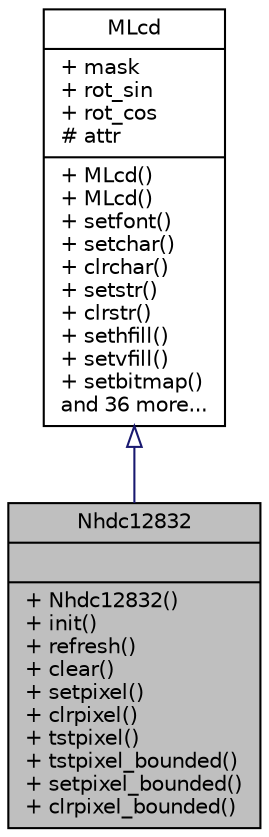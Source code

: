 digraph "Nhdc12832"
{
  bgcolor="transparent";
  edge [fontname="Helvetica",fontsize="10",labelfontname="Helvetica",labelfontsize="10"];
  node [fontname="Helvetica",fontsize="10",shape=record];
  Node1 [label="{Nhdc12832\n||+ Nhdc12832()\l+ init()\l+ refresh()\l+ clear()\l+ setpixel()\l+ clrpixel()\l+ tstpixel()\l+ tstpixel_bounded()\l+ setpixel_bounded()\l+ clrpixel_bounded()\l}",height=0.2,width=0.4,color="black", fillcolor="grey75", style="filled" fontcolor="black"];
  Node2 -> Node1 [dir="back",color="midnightblue",fontsize="10",style="solid",arrowtail="onormal",fontname="Helvetica"];
  Node2 [label="{MLcd\n|+ mask\l+ rot_sin\l+ rot_cos\l# attr\l|+ MLcd()\l+ MLcd()\l+ setfont()\l+ setchar()\l+ clrchar()\l+ setstr()\l+ clrstr()\l+ sethfill()\l+ setvfill()\l+ setbitmap()\land 36 more...\l}",height=0.2,width=0.4,color="black",URL="$class_m_lcd.html",tooltip="Monochrome LCD. "];
}
